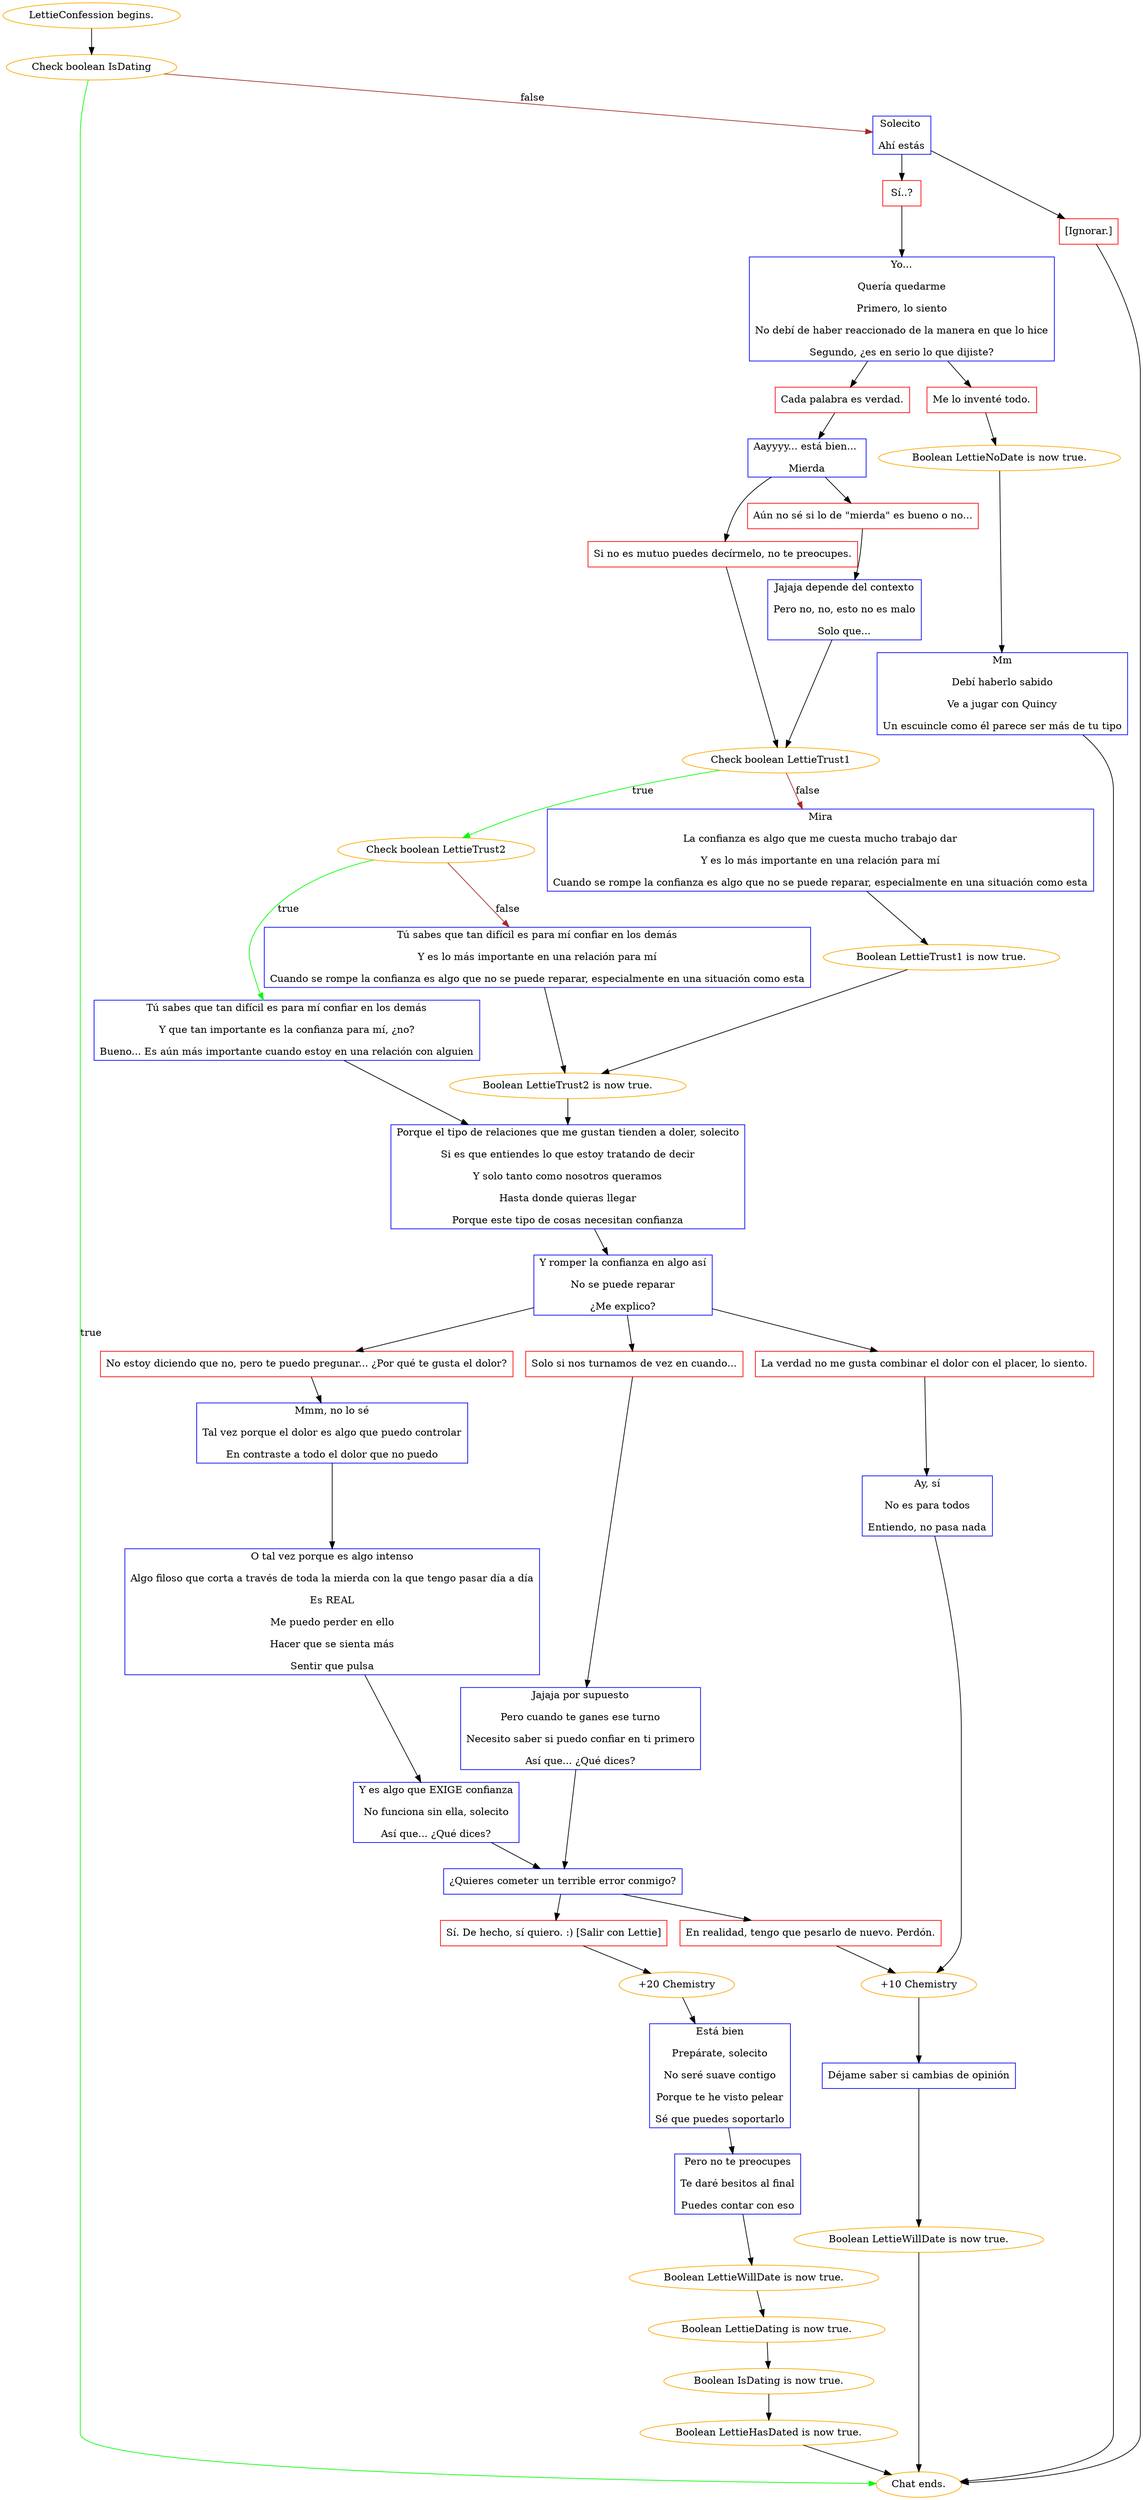 digraph {
	"LettieConfession begins." [color=orange];
		"LettieConfession begins." -> j3507132931;
	j3507132931 [label="Check boolean IsDating",color=orange];
		j3507132931 -> "Chat ends." [label=true,color=green];
		j3507132931 -> j1703980065 [label=false,color=brown];
	"Chat ends." [color=orange];
	j1703980065 [label="Solecito 
Ahí estás",shape=box,color=blue];
		j1703980065 -> j770459503;
		j1703980065 -> j3218686540;
	j770459503 [label="Sí..?",shape=box,color=red];
		j770459503 -> j2440595159;
	j3218686540 [label="[Ignorar.]",shape=box,color=red];
		j3218686540 -> "Chat ends.";
	j2440595159 [label="Yo...
Quería quedarme
Primero, lo siento
No debí de haber reaccionado de la manera en que lo hice
Segundo, ¿es en serio lo que dijiste?",shape=box,color=blue];
		j2440595159 -> j527041059;
		j2440595159 -> j3772225730;
	j527041059 [label="Cada palabra es verdad.",shape=box,color=red];
		j527041059 -> j1044520359;
	j3772225730 [label="Me lo inventé todo.",shape=box,color=red];
		j3772225730 -> j2504960152;
	j1044520359 [label="Aayyyy... está bien... 
Mierda",shape=box,color=blue];
		j1044520359 -> j287048198;
		j1044520359 -> j1327769718;
	j2504960152 [label="Boolean LettieNoDate is now true.",color=orange];
		j2504960152 -> j3549787422;
	j287048198 [label="Si no es mutuo puedes decírmelo, no te preocupes.",shape=box,color=red];
		j287048198 -> j2720179985;
	j1327769718 [label="Aún no sé si lo de \"mierda\" es bueno o no...",shape=box,color=red];
		j1327769718 -> j201927781;
	j3549787422 [label="Mm
Debí haberlo sabido
Ve a jugar con Quincy
Un escuincle como él parece ser más de tu tipo",shape=box,color=blue];
		j3549787422 -> "Chat ends.";
	j2720179985 [label="Check boolean LettieTrust1",color=orange];
		j2720179985 -> j675720518 [label=true,color=green];
		j2720179985 -> j862358656 [label=false,color=brown];
	j201927781 [label="Jajaja depende del contexto
Pero no, no, esto no es malo
Solo que...",shape=box,color=blue];
		j201927781 -> j2720179985;
	j675720518 [label="Check boolean LettieTrust2",color=orange];
		j675720518 -> j1635717649 [label=true,color=green];
		j675720518 -> j3178219534 [label=false,color=brown];
	j862358656 [label="Mira
La confianza es algo que me cuesta mucho trabajo dar
Y es lo más importante en una relación para mí
Cuando se rompe la confianza es algo que no se puede reparar, especialmente en una situación como esta",shape=box,color=blue];
		j862358656 -> j1697996313;
	j1635717649 [label="Tú sabes que tan difícil es para mí confiar en los demás
Y que tan importante es la confianza para mí, ¿no?
Bueno... Es aún más importante cuando estoy en una relación con alguien",shape=box,color=blue];
		j1635717649 -> j2790205521;
	j3178219534 [label="Tú sabes que tan difícil es para mí confiar en los demás
Y es lo más importante en una relación para mí
Cuando se rompe la confianza es algo que no se puede reparar, especialmente en una situación como esta",shape=box,color=blue];
		j3178219534 -> j3694550025;
	j1697996313 [label="Boolean LettieTrust1 is now true.",color=orange];
		j1697996313 -> j3694550025;
	j2790205521 [label="Porque el tipo de relaciones que me gustan tienden a doler, solecito
Si es que entiendes lo que estoy tratando de decir
Y solo tanto como nosotros queramos
Hasta donde quieras llegar
Porque este tipo de cosas necesitan confianza",shape=box,color=blue];
		j2790205521 -> j3864572927;
	j3694550025 [label="Boolean LettieTrust2 is now true.",color=orange];
		j3694550025 -> j2790205521;
	j3864572927 [label="Y romper la confianza en algo así
No se puede reparar
¿Me explico?",shape=box,color=blue];
		j3864572927 -> j1757493678;
		j3864572927 -> j880302747;
		j3864572927 -> j3513190368;
	j1757493678 [label="No estoy diciendo que no, pero te puedo pregunar... ¿Por qué te gusta el dolor?",shape=box,color=red];
		j1757493678 -> j2770132690;
	j880302747 [label="Solo si nos turnamos de vez en cuando...",shape=box,color=red];
		j880302747 -> j2633393722;
	j3513190368 [label="La verdad no me gusta combinar el dolor con el placer, lo siento.",shape=box,color=red];
		j3513190368 -> j1975609067;
	j2770132690 [label="Mmm, no lo sé
Tal vez porque el dolor es algo que puedo controlar
En contraste a todo el dolor que no puedo",shape=box,color=blue];
		j2770132690 -> j2677593041;
	j2633393722 [label="Jajaja por supuesto
Pero cuando te ganes ese turno
Necesito saber si puedo confiar en ti primero
Así que... ¿Qué dices?",shape=box,color=blue];
		j2633393722 -> j1507693083;
	j1975609067 [label="Ay, sí
No es para todos
Entiendo, no pasa nada",shape=box,color=blue];
		j1975609067 -> j1359844457;
	j2677593041 [label="O tal vez porque es algo intenso
Algo filoso que corta a través de toda la mierda con la que tengo pasar día a día
Es REAL
Me puedo perder en ello
Hacer que se sienta más
Sentir que pulsa",shape=box,color=blue];
		j2677593041 -> j1857604006;
	j1507693083 [label="¿Quieres cometer un terrible error conmigo?",shape=box,color=blue];
		j1507693083 -> j3390282056;
		j1507693083 -> j3372148025;
	j1359844457 [label="+10 Chemistry",color=orange];
		j1359844457 -> j1898589642;
	j1857604006 [label="Y es algo que EXIGE confianza
No funciona sin ella, solecito
Así que... ¿Qué dices?",shape=box,color=blue];
		j1857604006 -> j1507693083;
	j3390282056 [label="Sí. De hecho, sí quiero. :) [Salir con Lettie]",shape=box,color=red];
		j3390282056 -> j1020601027;
	j3372148025 [label="En realidad, tengo que pesarlo de nuevo. Perdón.",shape=box,color=red];
		j3372148025 -> j1359844457;
	j1898589642 [label="Déjame saber si cambias de opinión",shape=box,color=blue];
		j1898589642 -> j2129367046;
	j1020601027 [label="+20 Chemistry",color=orange];
		j1020601027 -> j2439339500;
	j2129367046 [label="Boolean LettieWillDate is now true.",color=orange];
		j2129367046 -> "Chat ends.";
	j2439339500 [label="Está bien
Prepárate, solecito
No seré suave contigo
Porque te he visto pelear
Sé que puedes soportarlo",shape=box,color=blue];
		j2439339500 -> j890300006;
	j890300006 [label="Pero no te preocupes
Te daré besitos al final
Puedes contar con eso",shape=box,color=blue];
		j890300006 -> j1300785588;
	j1300785588 [label="Boolean LettieWillDate is now true.",color=orange];
		j1300785588 -> j702074970;
	j702074970 [label="Boolean LettieDating is now true.",color=orange];
		j702074970 -> j938814249;
	j938814249 [label="Boolean IsDating is now true.",color=orange];
		j938814249 -> j3003494003;
	j3003494003 [label="Boolean LettieHasDated is now true.",color=orange];
		j3003494003 -> "Chat ends.";
}